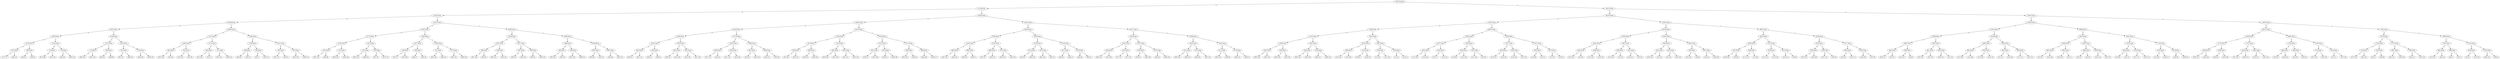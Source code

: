 // Huffman Tree
digraph {
	1604153463040 [label="1055736:None"]
	1604153473216 [label="511558:None"]
	1604153463040 -> 1604153473216 [label=0]
	1604153466304 [label="252534:None"]
	1604153473216 -> 1604153466304 [label=0]
	1604153467072 [label="125009:None"]
	1604153466304 -> 1604153467072 [label=0]
	1604153458032 [label="62025:None"]
	1604153467072 -> 1604153458032 [label=0]
	1603872082448 [label="30816:None"]
	1604153458032 -> 1603872082448 [label=0]
	1604153404032 [label="15302:None"]
	1603872082448 -> 1604153404032 [label=0]
	1604153395968 [label="7613:None"]
	1604153404032 -> 1604153395968 [label=0]
	1604153457888 [label="3772:177"]
	1604153395968 -> 1604153457888 [label=0]
	1604153395872 [label="3841:25"]
	1604153395968 -> 1604153395872 [label=1]
	1604153397888 [label="7689:None"]
	1604153404032 -> 1604153397888 [label=1]
	1604153403936 [label="3843:67"]
	1604153397888 -> 1604153403936 [label=0]
	1604153397792 [label="3846:35"]
	1604153397888 -> 1604153397792 [label=1]
	1604153404416 [label="15514:None"]
	1603872082448 -> 1604153404416 [label=1]
	1604153447040 [label="7749:None"]
	1604153404416 -> 1604153447040 [label=0]
	1604153461600 [label="3873:196"]
	1604153447040 -> 1604153461600 [label=0]
	1604153446944 [label="3876:120"]
	1604153447040 -> 1604153446944 [label=1]
	1604153450880 [label="7765:None"]
	1604153404416 -> 1604153450880 [label=1]
	1604153404320 [label="3881:69"]
	1604153450880 -> 1604153404320 [label=0]
	1604153450784 [label="3884:140"]
	1604153450880 -> 1604153450784 [label=1]
	1604153443584 [label="31209:None"]
	1604153458032 -> 1604153443584 [label=1]
	1604153401536 [label="15576:None"]
	1604153443584 -> 1604153401536 [label=0]
	1604153450688 [label="7776:None"]
	1604153401536 -> 1604153450688 [label=0]
	1604153443488 [label="3885:102"]
	1604153450688 -> 1604153443488 [label=0]
	1604153450592 [label="3891:139"]
	1604153450688 -> 1604153450592 [label=1]
	1604153443008 [label="7800:None"]
	1604153401536 -> 1604153443008 [label=1]
	1604153401440 [label="3894:54"]
	1604153443008 -> 1604153401440 [label=0]
	1604153442912 [label="3906:99"]
	1604153443008 -> 1604153442912 [label=1]
	1604153398656 [label="15633:None"]
	1604153443584 -> 1604153398656 [label=1]
	1604153451840 [label="7815:None"]
	1604153398656 -> 1604153451840 [label=0]
	1604153398560 [label="3907:39"]
	1604153451840 -> 1604153398560 [label=0]
	1604153451744 [label="3908:145"]
	1604153451840 -> 1604153451744 [label=1]
	1604153444736 [label="7818:None"]
	1604153398656 -> 1604153444736 [label=1]
	1604153444640 [label="3909:108"]
	1604153444736 -> 1604153444640 [label=0]
	1604153467744 [label="3909:228"]
	1604153444736 -> 1604153467744 [label=1]
	1604153461936 [label="62984:None"]
	1604153467072 -> 1604153461936 [label=1]
	1604153463232 [label="31379:None"]
	1604153461936 -> 1604153463232 [label=0]
	1604153453952 [label="15665:None"]
	1604153463232 -> 1604153453952 [label=0]
	1604153400576 [label="7824:None"]
	1604153453952 -> 1604153400576 [label=0]
	1604153453856 [label="3910:156"]
	1604153400576 -> 1604153453856 [label=0]
	1604153400480 [label="3914:49"]
	1604153400576 -> 1604153400480 [label=1]
	1604153408256 [label="7841:None"]
	1604153453952 -> 1604153408256 [label=1]
	1604153466976 [label="3920:224"]
	1604153408256 -> 1604153466976 [label=0]
	1604153408160 [label="3921:89"]
	1604153408256 -> 1604153408160 [label=1]
	1604153451264 [label="15714:None"]
	1604153463232 -> 1604153451264 [label=1]
	1604153404992 [label="7843:None"]
	1604153451264 -> 1604153404992 [label=0]
	1604153463136 [label="3921:204"]
	1604153404992 -> 1604153463136 [label=0]
	1604153404896 [label="3922:72"]
	1604153404992 -> 1604153404896 [label=1]
	1604153449728 [label="7871:None"]
	1604153451264 -> 1604153449728 [label=1]
	1604153451168 [label="3935:142"]
	1604153449728 -> 1604153451168 [label=0]
	1604153449632 [label="3936:134"]
	1604153449728 -> 1604153449632 [label=1]
	1604153407152 [label="31605:None"]
	1604153461936 -> 1604153407152 [label=1]
	1604153394096 [label="15788:None"]
	1604153407152 -> 1604153394096 [label=0]
	1604153405184 [label="7888:None"]
	1604153394096 -> 1604153405184 [label=0]
	1604153407008 [label="3943:83"]
	1604153405184 -> 1604153407008 [label=0]
	1604153405088 [label="3945:73"]
	1604153405184 -> 1604153405088 [label=1]
	1604153457024 [label="7900:None"]
	1604153394096 -> 1604153457024 [label=1]
	1604153394048 [label="3950:7"]
	1604153457024 -> 1604153394048 [label=0]
	1604153456928 [label="3950:172"]
	1604153457024 -> 1604153456928 [label=1]
	1604153445696 [label="15817:None"]
	1604153407152 -> 1604153445696 [label=1]
	1604153400960 [label="7905:None"]
	1604153445696 -> 1604153400960 [label=0]
	1604153445600 [label="3952:113"]
	1604153400960 -> 1604153445600 [label=0]
	1604153400864 [label="3953:51"]
	1604153400960 -> 1604153400864 [label=1]
	1604153450496 [label="7912:None"]
	1604153445696 -> 1604153450496 [label=1]
	1604153450400 [label="3953:138"]
	1604153450496 -> 1604153450400 [label=0]
	1604153461792 [label="3959:197"]
	1604153450496 -> 1604153461792 [label=1]
	1604153470528 [label="127525:None"]
	1604153466304 -> 1604153470528 [label=1]
	1604153469376 [label="63585:None"]
	1604153470528 -> 1604153469376 [label=0]
	1604153464384 [label="31722:None"]
	1604153469376 -> 1604153464384 [label=0]
	1604153446272 [label="15852:None"]
	1604153464384 -> 1604153446272 [label=0]
	1604153442816 [label="7925:None"]
	1604153446272 -> 1604153442816 [label=0]
	1604153446176 [label="3962:116"]
	1604153442816 -> 1604153446176 [label=0]
	1604153442720 [label="3963:98"]
	1604153442816 -> 1604153442720 [label=1]
	1604153452416 [label="7927:None"]
	1604153446272 -> 1604153452416 [label=1]
	1604153466208 [label="3963:220"]
	1604153452416 -> 1604153466208 [label=0]
	1604153452320 [label="3964:148"]
	1604153452416 -> 1604153452320 [label=1]
	1604153402496 [label="15870:None"]
	1604153464384 -> 1604153402496 [label=1]
	1604153462656 [label="7931:None"]
	1604153402496 -> 1604153462656 [label=0]
	1604153464288 [label="3965:210"]
	1604153462656 -> 1604153464288 [label=0]
	1604153462560 [label="3966:201"]
	1604153462656 -> 1604153462560 [label=1]
	1604153458176 [label="7939:None"]
	1604153402496 -> 1604153458176 [label=1]
	1604153402400 [label="3967:59"]
	1604153458176 -> 1604153402400 [label=0]
	1604153458080 [label="3972:178"]
	1604153458176 -> 1604153458080 [label=1]
	1604153462464 [label="31863:None"]
	1604153469376 -> 1604153462464 [label=1]
	1604153396352 [label="15917:None"]
	1604153462464 -> 1604153396352 [label=0]
	1604153402112 [label="7948:None"]
	1604153396352 -> 1604153402112 [label=0]
	1604153402016 [label="3974:57"]
	1604153402112 -> 1604153402016 [label=0]
	1604153469280 [label="3974:236"]
	1604153402112 -> 1604153469280 [label=1]
	1604153396544 [label="7969:None"]
	1604153396352 -> 1604153396544 [label=1]
	1604153396256 [label="3984:27"]
	1604153396544 -> 1604153396256 [label=0]
	1604153396448 [label="3985:28"]
	1604153396544 -> 1604153396448 [label=1]
	1604153450112 [label="15946:None"]
	1604153462464 -> 1604153450112 [label=1]
	1604153443392 [label="7971:None"]
	1604153450112 -> 1604153443392 [label=0]
	1604153450016 [label="3985:136"]
	1604153443392 -> 1604153450016 [label=0]
	1604153443296 [label="3986:101"]
	1604153443392 -> 1604153443296 [label=1]
	1604153449920 [label="7975:None"]
	1604153450112 -> 1604153449920 [label=1]
	1604153449824 [label="3987:135"]
	1604153449920 -> 1604153449824 [label=0]
	1604153462368 [label="3988:200"]
	1604153449920 -> 1604153462368 [label=1]
	1604153467456 [label="63940:None"]
	1604153470528 -> 1604153467456 [label=1]
	1604153465584 [label="31944:None"]
	1604153467456 -> 1604153465584 [label=0]
	1604153446656 [label="15967:None"]
	1604153465584 -> 1604153446656 [label=0]
	1604153402304 [label="7983:None"]
	1604153446656 -> 1604153402304 [label=0]
	1604153446560 [label="3991:118"]
	1604153402304 -> 1604153446560 [label=0]
	1604153402208 [label="3992:58"]
	1604153402304 -> 1604153402208 [label=1]
	1604153453184 [label="7984:None"]
	1604153446656 -> 1604153453184 [label=1]
	1604153453088 [label="3992:152"]
	1604153453184 -> 1604153453088 [label=0]
	1604153470432 [label="3992:242"]
	1604153453184 -> 1604153470432 [label=1]
	1604153406720 [label="15977:None"]
	1604153465584 -> 1604153406720 [label=1]
	1604153394960 [label="7987:None"]
	1604153406720 -> 1604153394960 [label=0]
	1604153394912 [label="3993:16"]
	1604153394960 -> 1604153394912 [label=0]
	1604153465440 [label="3994:216"]
	1604153394960 -> 1604153465440 [label=1]
	1604153455104 [label="7990:None"]
	1604153406720 -> 1604153455104 [label=1]
	1604153406624 [label="3995:81"]
	1604153455104 -> 1604153406624 [label=0]
	1604153455008 [label="3995:162"]
	1604153455104 -> 1604153455008 [label=1]
	1604153468608 [label="31996:None"]
	1604153467456 -> 1604153468608 [label=1]
	1604153455296 [label="15988:None"]
	1604153468608 -> 1604153455296 [label=0]
	1604153401920 [label="7992:None"]
	1604153455296 -> 1604153401920 [label=0]
	1604153455200 [label="3995:163"]
	1604153401920 -> 1604153455200 [label=0]
	1604153401824 [label="3997:56"]
	1604153401920 -> 1604153401824 [label=1]
	1604153451072 [label="7996:None"]
	1604153455296 -> 1604153451072 [label=1]
	1604153467360 [label="3997:226"]
	1604153451072 -> 1604153467360 [label=0]
	1604153450976 [label="3999:141"]
	1604153451072 -> 1604153450976 [label=1]
	1604153402688 [label="16008:None"]
	1604153468608 -> 1604153402688 [label=1]
	1604153397696 [label="8001:None"]
	1604153402688 -> 1604153397696 [label=0]
	1604153402592 [label="4000:60"]
	1604153397696 -> 1604153402592 [label=0]
	1604153397600 [label="4001:34"]
	1604153397696 -> 1604153397600 [label=1]
	1604153407680 [label="8007:None"]
	1604153402688 -> 1604153407680 [label=1]
	1604153407584 [label="4002:86"]
	1604153407680 -> 1604153407584 [label=0]
	1604153468512 [label="4005:232"]
	1604153407680 -> 1604153468512 [label=1]
	1604153458816 [label="259024:None"]
	1604153473216 -> 1604153458816 [label=1]
	1604153468032 [label="128829:None"]
	1604153458816 -> 1604153468032 [label=0]
	1604153470192 [label="64259:None"]
	1604153468032 -> 1604153470192 [label=0]
	1604153459008 [label="32084:None"]
	1604153470192 -> 1604153459008 [label=0]
	1604153395440 [label="16031:None"]
	1604153459008 -> 1604153395440 [label=0]
	1604153447232 [label="8013:None"]
	1604153395440 -> 1604153447232 [label=0]
	1604153394816 [label="4006:15"]
	1604153447232 -> 1604153394816 [label=0]
	1604153447136 [label="4007:121"]
	1604153447232 -> 1604153447136 [label=1]
	1604153399040 [label="8018:None"]
	1604153395440 -> 1604153399040 [label=1]
	1604153395392 [label="4009:21"]
	1604153399040 -> 1604153395392 [label=0]
	1604153398944 [label="4009:41"]
	1604153399040 -> 1604153398944 [label=1]
	1604153406144 [label="16053:None"]
	1604153459008 -> 1604153406144 [label=1]
	1604153455488 [label="8022:None"]
	1604153406144 -> 1604153455488 [label=0]
	1604153406048 [label="4009:78"]
	1604153455488 -> 1604153406048 [label=0]
	1604153455392 [label="4013:164"]
	1604153455488 -> 1604153455392 [label=1]
	1604153444352 [label="8031:None"]
	1604153406144 -> 1604153444352 [label=1]
	1604153458912 [label="4014:182"]
	1604153444352 -> 1604153458912 [label=0]
	1604153444256 [label="4017:106"]
	1604153444352 -> 1604153444256 [label=1]
	1604153464576 [label="32175:None"]
	1604153470192 -> 1604153464576 [label=1]
	1604153445552 [label="16079:None"]
	1604153464576 -> 1604153445552 [label=0]
	1604153394768 [label="8036:None"]
	1604153445552 -> 1604153394768 [label=0]
	1604153445408 [label="4017:112"]
	1604153394768 -> 1604153445408 [label=0]
	1604153394720 [label="4019:14"]
	1604153394768 -> 1604153394720 [label=1]
	1604153445888 [label="8043:None"]
	1604153445552 -> 1604153445888 [label=1]
	1604153445792 [label="4021:114"]
	1604153445888 -> 1604153445792 [label=0]
	1604153470048 [label="4022:240"]
	1604153445888 -> 1604153470048 [label=1]
	1604153403072 [label="16096:None"]
	1604153464576 -> 1604153403072 [label=1]
	1604153458368 [label="8047:None"]
	1604153403072 -> 1604153458368 [label=0]
	1604153402976 [label="4023:62"]
	1604153458368 -> 1604153402976 [label=0]
	1604153458272 [label="4024:179"]
	1604153458368 -> 1604153458272 [label=1]
	1604153408448 [label="8049:None"]
	1604153403072 -> 1604153408448 [label=1]
	1604153464480 [label="4024:211"]
	1604153408448 -> 1604153464480 [label=0]
	1604153408352 [label="4025:90"]
	1604153408448 -> 1604153408352 [label=1]
	1604153460160 [label="64570:None"]
	1604153468032 -> 1604153460160 [label=1]
	1604153399808 [label="32244:None"]
	1604153460160 -> 1604153399808 [label=0]
	1604153404608 [label="16116:None"]
	1604153399808 -> 1604153404608 [label=0]
	1604153452224 [label="8056:None"]
	1604153404608 -> 1604153452224 [label=0]
	1604153399712 [label="4027:45"]
	1604153452224 -> 1604153399712 [label=0]
	1604153452128 [label="4029:147"]
	1604153452224 -> 1604153452128 [label=1]
	1604153452032 [label="8060:None"]
	1604153404608 -> 1604153452032 [label=1]
	1604153404512 [label="4030:70"]
	1604153452032 -> 1604153404512 [label=0]
	1604153451936 [label="4030:146"]
	1604153452032 -> 1604153451936 [label=1]
	1604153454144 [label="16128:None"]
	1604153399808 -> 1604153454144 [label=1]
	1604153443200 [label="8061:None"]
	1604153454144 -> 1604153443200 [label=0]
	1604153467936 [label="4030:229"]
	1604153443200 -> 1604153467936 [label=0]
	1604153443104 [label="4031:100"]
	1604153443200 -> 1604153443104 [label=1]
	1604153443968 [label="8067:None"]
	1604153454144 -> 1604153443968 [label=1]
	1604153454048 [label="4032:157"]
	1604153443968 -> 1604153454048 [label=0]
	1604153443872 [label="4035:104"]
	1604153443968 -> 1604153443872 [label=1]
	1604153465728 [label="32326:None"]
	1604153460160 -> 1604153465728 [label=1]
	1604153462080 [label="16152:None"]
	1604153465728 -> 1604153462080 [label=0]
	1604153405568 [label="8073:None"]
	1604153462080 -> 1604153405568 [label=0]
	1604153405472 [label="4036:75"]
	1604153405568 -> 1604153405472 [label=0]
	1604153460064 [label="4037:188"]
	1604153405568 -> 1604153460064 [label=1]
	1604153397312 [label="8079:None"]
	1604153462080 -> 1604153397312 [label=1]
	1604153397216 [label="4039:32"]
	1604153397312 -> 1604153397216 [label=0]
	1604153461984 [label="4040:198"]
	1604153397312 -> 1604153461984 [label=1]
	1604153455872 [label="16174:None"]
	1604153465728 -> 1604153455872 [label=1]
	1604153396928 [label="8086:None"]
	1604153455872 -> 1604153396928 [label=0]
	1604153455776 [label="4042:166"]
	1604153396928 -> 1604153455776 [label=0]
	1604153396832 [label="4044:30"]
	1604153396928 -> 1604153396832 [label=1]
	1604153456256 [label="8088:None"]
	1604153455872 -> 1604153456256 [label=1]
	1604153456160 [label="4044:168"]
	1604153456256 -> 1604153456160 [label=0]
	1604153465632 [label="4044:217"]
	1604153456256 -> 1604153465632 [label=1]
	1604153465152 [label="130195:None"]
	1604153458816 -> 1604153465152 [label=1]
	1604153468224 [label="64878:None"]
	1604153465152 -> 1604153468224 [label=0]
	1604153467264 [label="32384:None"]
	1604153468224 -> 1604153467264 [label=0]
	1604153396736 [label="16182:None"]
	1604153467264 -> 1604153396736 [label=0]
	1604153452800 [label="8090:None"]
	1604153396736 -> 1604153452800 [label=0]
	1604153452704 [label="4045:150"]
	1604153452800 -> 1604153452704 [label=0]
	1604153458656 [label="4045:181"]
	1604153452800 -> 1604153458656 [label=1]
	1604153404800 [label="8092:None"]
	1604153396736 -> 1604153404800 [label=1]
	1604153396640 [label="4046:29"]
	1604153404800 -> 1604153396640 [label=0]
	1604153404704 [label="4046:71"]
	1604153404800 -> 1604153404704 [label=1]
	1604153400768 [label="16202:None"]
	1604153467264 -> 1604153400768 [label=1]
	1604153456064 [label="8095:None"]
	1604153400768 -> 1604153456064 [label=0]
	1604153400672 [label="4047:50"]
	1604153456064 -> 1604153400672 [label=0]
	1604153455968 [label="4048:167"]
	1604153456064 -> 1604153455968 [label=1]
	1604153443776 [label="8107:None"]
	1604153400768 -> 1604153443776 [label=1]
	1604153467168 [label="4053:225"]
	1604153443776 -> 1604153467168 [label=0]
	1604153443680 [label="4054:103"]
	1604153443776 -> 1604153443680 [label=1]
	1604153402928 [label="32494:None"]
	1604153468224 -> 1604153402928 [label=1]
	1604153444208 [label="16238:None"]
	1604153402928 -> 1604153444208 [label=0]
	1604153406912 [label="8115:None"]
	1604153444208 -> 1604153406912 [label=0]
	1604153406816 [label="4055:82"]
	1604153406912 -> 1604153406816 [label=0]
	1604153468128 [label="4060:230"]
	1604153406912 -> 1604153468128 [label=1]
	1604153395632 [label="8123:None"]
	1604153444208 -> 1604153395632 [label=1]
	1604153444064 [label="4061:105"]
	1604153395632 -> 1604153444064 [label=0]
	1604153395584 [label="4062:23"]
	1604153395632 -> 1604153395584 [label=1]
	1604153400000 [label="16256:None"]
	1604153402928 -> 1604153400000 [label=1]
	1604153394672 [label="8127:None"]
	1604153400000 -> 1604153394672 [label=0]
	1604153402784 [label="4063:61"]
	1604153394672 -> 1604153402784 [label=0]
	1604153394624 [label="4064:13"]
	1604153394672 -> 1604153394624 [label=1]
	1604153401728 [label="8129:None"]
	1604153400000 -> 1604153401728 [label=1]
	1604153399904 [label="4064:46"]
	1604153401728 -> 1604153399904 [label=0]
	1604153401632 [label="4065:55"]
	1604153401728 -> 1604153401632 [label=1]
	1604153460928 [label="65317:None"]
	1604153465152 -> 1604153460928 [label=1]
	1604153397504 [label="32619:None"]
	1604153460928 -> 1604153397504 [label=0]
	1604153405760 [label="16292:None"]
	1604153397504 -> 1604153405760 [label=0]
	1604153458560 [label="8138:None"]
	1604153405760 -> 1604153458560 [label=0]
	1604153465056 [label="4065:214"]
	1604153458560 -> 1604153465056 [label=0]
	1604153458464 [label="4073:180"]
	1604153458560 -> 1604153458464 [label=1]
	1604153453568 [label="8154:None"]
	1604153405760 -> 1604153453568 [label=1]
	1604153405664 [label="4077:76"]
	1604153453568 -> 1604153405664 [label=0]
	1604153453472 [label="4077:154"]
	1604153453568 -> 1604153453472 [label=1]
	1604153399424 [label="16327:None"]
	1604153397504 -> 1604153399424 [label=1]
	1604153456448 [label="8160:None"]
	1604153399424 -> 1604153456448 [label=0]
	1604153397408 [label="4079:33"]
	1604153456448 -> 1604153397408 [label=0]
	1604153456352 [label="4081:169"]
	1604153456448 -> 1604153456352 [label=1]
	1604153454336 [label="8167:None"]
	1604153399424 -> 1604153454336 [label=1]
	1604153399328 [label="4083:43"]
	1604153454336 -> 1604153399328 [label=0]
	1604153454240 [label="4084:158"]
	1604153454336 -> 1604153454240 [label=1]
	1604153468800 [label="32698:None"]
	1604153460928 -> 1604153468800 [label=1]
	1604153462848 [label="16344:None"]
	1604153468800 -> 1604153462848 [label=0]
	1604153449344 [label="8171:None"]
	1604153462848 -> 1604153449344 [label=0]
	1604153460832 [label="4085:192"]
	1604153449344 -> 1604153460832 [label=0]
	1604153449248 [label="4086:132"]
	1604153449344 -> 1604153449248 [label=1]
	1604153461504 [label="8173:None"]
	1604153462848 -> 1604153461504 [label=1]
	1604153462752 [label="4086:202"]
	1604153461504 -> 1604153462752 [label=0]
	1604153461408 [label="4087:195"]
	1604153461504 -> 1604153461408 [label=1]
	1604153449152 [label="16354:None"]
	1604153468800 -> 1604153449152 [label=1]
	1604153398464 [label="8175:None"]
	1604153449152 -> 1604153398464 [label=0]
	1604153468704 [label="4087:233"]
	1604153398464 -> 1604153468704 [label=0]
	1604153398368 [label="4088:38"]
	1604153398464 -> 1604153398368 [label=1]
	1604153405376 [label="8179:None"]
	1604153449152 -> 1604153405376 [label=1]
	1604153449056 [label="4089:131"]
	1604153405376 -> 1604153449056 [label=0]
	1604153405280 [label="4090:74"]
	1604153405376 -> 1604153405280 [label=1]
	1604153469616 [label="544178:None"]
	1604153463040 -> 1604153469616 [label=1]
	1604153464768 [label="265105:None"]
	1604153469616 -> 1604153464768 [label=0]
	1604153470912 [label="131655:None"]
	1604153464768 -> 1604153470912 [label=0]
	1604153464192 [label="65620:None"]
	1604153470912 -> 1604153464192 [label=0]
	1604153462272 [label="32747:None"]
	1604153464192 -> 1604153462272 [label=0]
	1604153452608 [label="16365:None"]
	1604153462272 -> 1604153452608 [label=0]
	1604153453376 [label="8181:None"]
	1604153452608 -> 1604153453376 [label=0]
	1604153452512 [label="4090:149"]
	1604153453376 -> 1604153452512 [label=0]
	1604153453280 [label="4091:153"]
	1604153453376 -> 1604153453280 [label=1]
	1604153444928 [label="8184:None"]
	1604153452608 -> 1604153444928 [label=1]
	1604153444832 [label="4092:109"]
	1604153444928 -> 1604153444832 [label=0]
	1604153462944 [label="4092:203"]
	1604153444928 -> 1604153462944 [label=1]
	1604153450304 [label="16382:None"]
	1604153462272 -> 1604153450304 [label=1]
	1604153453760 [label="8190:None"]
	1604153450304 -> 1604153453760 [label=0]
	1604153453664 [label="4095:155"]
	1604153453760 -> 1604153453664 [label=0]
	1604153462176 [label="4095:199"]
	1604153453760 -> 1604153462176 [label=1]
	1604153451456 [label="8192:None"]
	1604153450304 -> 1604153451456 [label=1]
	1604153450208 [label="4096:137"]
	1604153451456 -> 1604153450208 [label=0]
	1604153451360 [label="4096:143"]
	1604153451456 -> 1604153451360 [label=1]
	1604153473408 [label="32873:None"]
	1604153464192 -> 1604153473408 [label=1]
	1604153397120 [label="16420:None"]
	1604153473408 -> 1604153397120 [label=0]
	1604153447808 [label="8206:None"]
	1604153397120 -> 1604153447808 [label=0]
	1604153447712 [label="4103:124"]
	1604153447808 -> 1604153447712 [label=0]
	1604153464096 [label="4103:209"]
	1604153447808 -> 1604153464096 [label=1]
	1604153444544 [label="8214:None"]
	1604153397120 -> 1604153444544 [label=1]
	1604153397024 [label="4106:31"]
	1604153444544 -> 1604153397024 [label=0]
	1604153444448 [label="4108:107"]
	1604153444544 -> 1604153444448 [label=1]
	1604153408832 [label="16453:None"]
	1604153473408 -> 1604153408832 [label=1]
	1604153451648 [label="8224:None"]
	1604153408832 -> 1604153451648 [label=0]
	1604153408736 [label="4112:92"]
	1604153451648 -> 1604153408736 [label=0]
	1604153451552 [label="4112:144"]
	1604153451648 -> 1604153451552 [label=1]
	1604153394576 [label="8229:None"]
	1604153408832 -> 1604153394576 [label=1]
	1604153393712 [label="4113:3"]
	1604153394576 -> 1604153393712 [label=0]
	1604153394528 [label="4116:12"]
	1604153394576 -> 1604153394528 [label=1]
	1604153459392 [label="66035:None"]
	1604153470912 -> 1604153459392 [label=1]
	1604153459776 [label="32981:None"]
	1604153459392 -> 1604153459776 [label=0]
	1604153466112 [label="16477:None"]
	1604153459776 -> 1604153466112 [label=0]
	1604153468992 [label="8235:None"]
	1604153466112 -> 1604153468992 [label=0]
	1604153470816 [label="4117:244"]
	1604153468992 -> 1604153470816 [label=0]
	1604153468896 [label="4118:234"]
	1604153468992 -> 1604153468896 [label=1]
	1604153405952 [label="8242:None"]
	1604153466112 -> 1604153405952 [label=1]
	1604153405856 [label="4119:77"]
	1604153405952 -> 1604153405856 [label=0]
	1604153466016 [label="4123:219"]
	1604153405952 -> 1604153466016 [label=1]
	1604153459584 [label="16504:None"]
	1604153459776 -> 1604153459584 [label=1]
	1604153398080 [label="8249:None"]
	1604153459584 -> 1604153398080 [label=0]
	1604153397984 [label="4124:36"]
	1604153398080 -> 1604153397984 [label=0]
	1604153459680 [label="4125:186"]
	1604153398080 -> 1604153459680 [label=1]
	1604153408640 [label="8255:None"]
	1604153459584 -> 1604153408640 [label=1]
	1604153459488 [label="4127:185"]
	1604153408640 -> 1604153459488 [label=0]
	1604153408544 [label="4128:91"]
	1604153408640 -> 1604153408544 [label=1]
	1604153408064 [label="33054:None"]
	1604153459392 -> 1604153408064 [label=1]
	1604153461120 [label="16517:None"]
	1604153408064 -> 1604153461120 [label=0]
	1604153457216 [label="8256:None"]
	1604153461120 -> 1604153457216 [label=0]
	1604153457120 [label="4128:173"]
	1604153457216 -> 1604153457120 [label=0]
	1604153459296 [label="4128:184"]
	1604153457216 -> 1604153459296 [label=1]
	1604153454912 [label="8261:None"]
	1604153461120 -> 1604153454912 [label=1]
	1604153461024 [label="4130:193"]
	1604153454912 -> 1604153461024 [label=0]
	1604153454816 [label="4131:161"]
	1604153454912 -> 1604153454816 [label=1]
	1604153406336 [label="16537:None"]
	1604153408064 -> 1604153406336 [label=1]
	1604153398272 [label="8265:None"]
	1604153406336 -> 1604153398272 [label=0]
	1604153407968 [label="4132:88"]
	1604153398272 -> 1604153407968 [label=0]
	1604153398176 [label="4133:37"]
	1604153398272 -> 1604153398176 [label=1]
	1604153399232 [label="8272:None"]
	1604153406336 -> 1604153399232 [label=1]
	1604153406240 [label="4133:79"]
	1604153399232 -> 1604153406240 [label=0]
	1604153399136 [label="4139:42"]
	1604153399232 -> 1604153399136 [label=1]
	1604153461312 [label="133450:None"]
	1604153464768 -> 1604153461312 [label=1]
	1604153459248 [label="66503:None"]
	1604153461312 -> 1604153459248 [label=0]
	1604153465920 [label="33202:None"]
	1604153459248 -> 1604153465920 [label=0]
	1604153448960 [label="16581:None"]
	1604153465920 -> 1604153448960 [label=0]
	1604153404224 [label="8285:None"]
	1604153448960 -> 1604153404224 [label=0]
	1604153464672 [label="4140:212"]
	1604153404224 -> 1604153464672 [label=0]
	1604153404128 [label="4145:68"]
	1604153404224 -> 1604153404128 [label=1]
	1604153448768 [label="8296:None"]
	1604153448960 -> 1604153448768 [label=1]
	1604153448864 [label="4147:130"]
	1604153448768 -> 1604153448864 [label=0]
	1604153448672 [label="4149:129"]
	1604153448768 -> 1604153448672 [label=1]
	1604153466496 [label="16621:None"]
	1604153465920 -> 1604153466496 [label=1]
	1604153401152 [label="8306:None"]
	1604153466496 -> 1604153401152 [label=0]
	1604153465824 [label="4152:218"]
	1604153401152 -> 1604153465824 [label=0]
	1604153401056 [label="4154:52"]
	1604153401152 -> 1604153401056 [label=1]
	1604153395776 [label="8315:None"]
	1604153466496 -> 1604153395776 [label=1]
	1604153466400 [label="4156:221"]
	1604153395776 -> 1604153466400 [label=0]
	1604153395680 [label="4159:24"]
	1604153395776 -> 1604153395680 [label=1]
	1604153463472 [label="33301:None"]
	1604153459248 -> 1604153463472 [label=1]
	1604153445168 [label="16644:None"]
	1604153463472 -> 1604153445168 [label=0]
	1604153395152 [label="8321:None"]
	1604153445168 -> 1604153395152 [label=0]
	1604153445024 [label="4160:110"]
	1604153395152 -> 1604153445024 [label=0]
	1604153395104 [label="4161:18"]
	1604153395152 -> 1604153395104 [label=1]
	1604153409216 [label="8323:None"]
	1604153445168 -> 1604153409216 [label=1]
	1604153409120 [label="4161:94"]
	1604153409216 -> 1604153409120 [label=0]
	1604153459104 [label="4162:183"]
	1604153409216 -> 1604153459104 [label=1]
	1604153395248 [label="16657:None"]
	1604153463472 -> 1604153395248 [label=1]
	1604153394288 [label="8326:None"]
	1604153395248 -> 1604153394288 [label=0]
	1604153463328 [label="4162:205"]
	1604153394288 -> 1604153463328 [label=0]
	1604153394240 [label="4164:9"]
	1604153394288 -> 1604153394240 [label=1]
	1604153455680 [label="8331:None"]
	1604153395248 -> 1604153455680 [label=1]
	1604153395200 [label="4165:19"]
	1604153455680 -> 1604153395200 [label=0]
	1604153455584 [label="4166:165"]
	1604153455680 -> 1604153455584 [label=1]
	1604153464000 [label="66947:None"]
	1604153461312 -> 1604153464000 [label=1]
	1604153470720 [label="33407:None"]
	1604153464000 -> 1604153470720 [label=0]
	1604153457408 [label="16683:None"]
	1604153470720 -> 1604153457408 [label=0]
	1604153409024 [label="8337:None"]
	1604153457408 -> 1604153409024 [label=0]
	1604153461216 [label="4168:194"]
	1604153409024 -> 1604153461216 [label=0]
	1604153408928 [label="4169:93"]
	1604153409024 -> 1604153408928 [label=1]
	1604153407296 [label="8346:None"]
	1604153457408 -> 1604153407296 [label=1]
	1604153457312 [label="4172:174"]
	1604153407296 -> 1604153457312 [label=0]
	1604153407200 [label="4174:84"]
	1604153407296 -> 1604153407200 [label=1]
	1604153447664 [label="16724:None"]
	1604153470720 -> 1604153447664 [label=1]
	1604153452992 [label="8350:None"]
	1604153447664 -> 1604153452992 [label=0]
	1604153452896 [label="4174:151"]
	1604153452992 -> 1604153452896 [label=0]
	1604153470624 [label="4176:243"]
	1604153452992 -> 1604153470624 [label=1]
	1604153394000 [label="8374:None"]
	1604153447664 -> 1604153394000 [label=1]
	1604153447520 [label="4185:123"]
	1604153394000 -> 1604153447520 [label=0]
	1604153393952 [label="4189:6"]
	1604153394000 -> 1604153393952 [label=1]
	1604153463616 [label="33540:None"]
	1604153464000 -> 1604153463616 [label=1]
	1604153456640 [label="16763:None"]
	1604153463616 -> 1604153456640 [label=0]
	1604153457792 [label="8380:None"]
	1604153456640 -> 1604153457792 [label=0]
	1604153457696 [label="4190:176"]
	1604153457792 -> 1604153457696 [label=0]
	1604153463904 [label="4190:208"]
	1604153457792 -> 1604153463904 [label=1]
	1604153403840 [label="8383:None"]
	1604153456640 -> 1604153403840 [label=1]
	1604153456544 [label="4191:170"]
	1604153403840 -> 1604153456544 [label=0]
	1604153403744 [label="4192:66"]
	1604153403840 -> 1604153403744 [label=1]
	1604153396160 [label="16777:None"]
	1604153463616 -> 1604153396160 [label=1]
	1604153446080 [label="8386:None"]
	1604153396160 -> 1604153446080 [label=0]
	1604153396064 [label="4193:26"]
	1604153446080 -> 1604153396064 [label=0]
	1604153445984 [label="4193:115"]
	1604153446080 -> 1604153445984 [label=1]
	1604153442432 [label="8391:None"]
	1604153396160 -> 1604153442432 [label=1]
	1604153463520 [label="4194:206"]
	1604153442432 -> 1604153463520 [label=0]
	1604153409504 [label="4197:96"]
	1604153442432 -> 1604153409504 [label=1]
	1604153460352 [label="279073:None"]
	1604153469616 -> 1604153460352 [label=1]
	1604153460544 [label="135494:None"]
	1604153460352 -> 1604153460544 [label=0]
	1604153471296 [label="67405:None"]
	1604153460544 -> 1604153471296 [label=0]
	1604153459968 [label="33639:None"]
	1604153471296 -> 1604153459968 [label=0]
	1604153446464 [label="16807:None"]
	1604153459968 -> 1604153446464 [label=0]
	1604153442624 [label="8401:None"]
	1604153446464 -> 1604153442624 [label=0]
	1604153446368 [label="4200:117"]
	1604153442624 -> 1604153446368 [label=0]
	1604153442528 [label="4201:97"]
	1604153442624 -> 1604153442528 [label=1]
	1604153394192 [label="8406:None"]
	1604153446464 -> 1604153394192 [label=1]
	1604153469472 [label="4201:237"]
	1604153394192 -> 1604153469472 [label=0]
	1604153394144 [label="4205:8"]
	1604153394192 -> 1604153394144 [label=1]
	1604153446848 [label="16832:None"]
	1604153459968 -> 1604153446848 [label=1]
	1604153463808 [label="8412:None"]
	1604153446848 -> 1604153463808 [label=0]
	1604153459872 [label="4205:187"]
	1604153463808 -> 1604153459872 [label=0]
	1604153463712 [label="4207:207"]
	1604153463808 -> 1604153463712 [label=1]
	1604153399616 [label="8420:None"]
	1604153446848 -> 1604153399616 [label=1]
	1604153446752 [label="4209:119"]
	1604153399616 -> 1604153446752 [label=0]
	1604153399520 [label="4211:44"]
	1604153399616 -> 1604153399520 [label=1]
	1604153471872 [label="33766:None"]
	1604153471296 -> 1604153471872 [label=1]
	1604153469760 [label="16863:None"]
	1604153471872 -> 1604153469760 [label=0]
	1604153471680 [label="8424:None"]
	1604153469760 -> 1604153471680 [label=0]
	1604153471200 [label="4212:246"]
	1604153471680 -> 1604153471200 [label=0]
	1604153471584 [label="4212:248"]
	1604153471680 -> 1604153471584 [label=1]
	1604153448576 [label="8439:None"]
	1604153469760 -> 1604153448576 [label=1]
	1604153469664 [label="4219:238"]
	1604153448576 -> 1604153469664 [label=0]
	1604153448480 [label="4220:128"]
	1604153448576 -> 1604153448480 [label=1]
	1604153466688 [label="16903:None"]
	1604153471872 -> 1604153466688 [label=1]
	1604153401344 [label="8445:None"]
	1604153466688 -> 1604153401344 [label=0]
	1604153401248 [label="4221:53"]
	1604153401344 -> 1604153401248 [label=0]
	1604153471776 [label="4224:249"]
	1604153401344 -> 1604153471776 [label=1]
	1604153445312 [label="8458:None"]
	1604153466688 -> 1604153445312 [label=1]
	1604153445216 [label="4227:111"]
	1604153445312 -> 1604153445216 [label=0]
	1604153466592 [label="4231:222"]
	1604153445312 -> 1604153466592 [label=1]
	1604153464960 [label="68089:None"]
	1604153460544 -> 1604153464960 [label=1]
	1604153468464 [label="33922:None"]
	1604153464960 -> 1604153468464 [label=0]
	1604153448240 [label="16948:None"]
	1604153468464 -> 1604153448240 [label=0]
	1604153407488 [label="8467:None"]
	1604153448240 -> 1604153407488 [label=0]
	1604153407392 [label="4232:85"]
	1604153407488 -> 1604153407392 [label=0]
	1604153460448 [label="4235:190"]
	1604153407488 -> 1604153460448 [label=1]
	1604153395056 [label="8481:None"]
	1604153448240 -> 1604153395056 [label=1]
	1604153448096 [label="4240:126"]
	1604153395056 -> 1604153448096 [label=0]
	1604153395008 [label="4241:17"]
	1604153395056 -> 1604153395008 [label=1]
	1604153395536 [label="16974:None"]
	1604153468464 -> 1604153395536 [label=1]
	1604153407872 [label="8484:None"]
	1604153395536 -> 1604153407872 [label=0]
	1604153395488 [label="4242:22"]
	1604153407872 -> 1604153395488 [label=0]
	1604153407776 [label="4242:87"]
	1604153407872 -> 1604153407776 [label=1]
	1604153448000 [label="8490:None"]
	1604153395536 -> 1604153448000 [label=1]
	1604153447904 [label="4243:125"]
	1604153448000 -> 1604153447904 [label=0]
	1604153468320 [label="4247:231"]
	1604153448000 -> 1604153468320 [label=1]
	1604153467648 [label="34167:None"]
	1604153464960 -> 1604153467648 [label=1]
	1604153403648 [label="17033:None"]
	1604153467648 -> 1604153403648 [label=0]
	1604153400192 [label="8509:None"]
	1604153403648 -> 1604153400192 [label=0]
	1604153403552 [label="4252:65"]
	1604153400192 -> 1604153403552 [label=0]
	1604153400096 [label="4257:47"]
	1604153400192 -> 1604153400096 [label=1]
	1604153456832 [label="8524:None"]
	1604153403648 -> 1604153456832 [label=1]
	1604153456736 [label="4257:171"]
	1604153456832 -> 1604153456736 [label=0]
	1604153464864 [label="4267:213"]
	1604153456832 -> 1604153464864 [label=1]
	1604153471488 [label="17134:None"]
	1604153467648 -> 1604153471488 [label=1]
	1604153400384 [label="8556:None"]
	1604153471488 -> 1604153400384 [label=0]
	1604153400288 [label="4274:48"]
	1604153400384 -> 1604153400288 [label=0]
	1604153467552 [label="4282:227"]
	1604153400384 -> 1604153467552 [label=1]
	1604153409408 [label="8578:None"]
	1604153471488 -> 1604153409408 [label=1]
	1604153409312 [label="4289:95"]
	1604153409408 -> 1604153409312 [label=0]
	1604153471392 [label="4289:247"]
	1604153409408 -> 1604153471392 [label=1]
	1604153460736 [label="143579:None"]
	1604153460352 -> 1604153460736 [label=1]
	1604153472496 [label="69237:None"]
	1604153460736 -> 1604153472496 [label=0]
	1604153471104 [label="34436:None"]
	1604153472496 -> 1604153471104 [label=0]
	1604153447424 [label="17179:None"]
	1604153471104 -> 1604153447424 [label=0]
	1604153454528 [label="8580:None"]
	1604153447424 -> 1604153454528 [label=0]
	1604153447328 [label="4290:122"]
	1604153454528 -> 1604153447328 [label=0]
	1604153454432 [label="4290:159"]
	1604153454528 -> 1604153454432 [label=1]
	1604153403456 [label="8599:None"]
	1604153447424 -> 1604153403456 [label=1]
	1604153403360 [label="4294:64"]
	1604153403456 -> 1604153403360 [label=0]
	1604153460256 [label="4305:189"]
	1604153403456 -> 1604153460256 [label=1]
	1604153465344 [label="17257:None"]
	1604153471104 -> 1604153465344 [label=1]
	1604153457600 [label="8616:None"]
	1604153465344 -> 1604153457600 [label=0]
	1604153471008 [label="4307:245"]
	1604153457600 -> 1604153471008 [label=0]
	1604153457504 [label="4309:175"]
	1604153457600 -> 1604153457504 [label=1]
	1604153470336 [label="8641:None"]
	1604153465344 -> 1604153470336 [label=1]
	1604153465248 [label="4320:215"]
	1604153470336 -> 1604153465248 [label=0]
	1604153470240 [label="4321:241"]
	1604153470336 -> 1604153470240 [label=1]
	1604153469184 [label="34801:None"]
	1604153472496 -> 1604153469184 [label=1]
	1604153398848 [label="17339:None"]
	1604153469184 -> 1604153398848 [label=0]
	1604153394384 [label="8654:None"]
	1604153398848 -> 1604153394384 [label=0]
	1604153394336 [label="4326:10"]
	1604153394384 -> 1604153394336 [label=0]
	1604153472352 [label="4328:252"]
	1604153394384 -> 1604153472352 [label=1]
	1604153403264 [label="8685:None"]
	1604153398848 -> 1604153403264 [label=1]
	1604153398752 [label="4332:40"]
	1604153403264 -> 1604153398752 [label=0]
	1604153403168 [label="4353:63"]
	1604153403264 -> 1604153403168 [label=1]
	1604153394480 [label="17462:None"]
	1604153469184 -> 1604153394480 [label=1]
	1604153472064 [label="8718:None"]
	1604153394480 -> 1604153472064 [label=0]
	1604153469088 [label="4357:235"]
	1604153472064 -> 1604153469088 [label=0]
	1604153471968 [label="4361:250"]
	1604153472064 -> 1604153471968 [label=1]
	1604153454720 [label="8744:None"]
	1604153394480 -> 1604153454720 [label=1]
	1604153394432 [label="4372:11"]
	1604153454720 -> 1604153394432 [label=0]
	1604153454624 [label="4372:160"]
	1604153454720 -> 1604153454624 [label=1]
	1604153472688 [label="74342:None"]
	1604153460736 -> 1604153472688 [label=1]
	1604153472256 [label="35278:None"]
	1604153472688 -> 1604153472256 [label=0]
	1604153393808 [label="17536:None"]
	1604153472256 -> 1604153393808 [label=0]
	1604153449536 [label="8754:None"]
	1604153393808 -> 1604153449536 [label=0]
	1604153449440 [label="4373:133"]
	1604153449536 -> 1604153449440 [label=0]
	1604153460640 [label="4381:191"]
	1604153449536 -> 1604153460640 [label=1]
	1604153406528 [label="8782:None"]
	1604153393808 -> 1604153406528 [label=1]
	1604153393760 [label="4387:4"]
	1604153406528 -> 1604153393760 [label=0]
	1604153406432 [label="4395:80"]
	1604153406528 -> 1604153406432 [label=1]
	1604153466880 [label="17742:None"]
	1604153472256 -> 1604153466880 [label=1]
	1604153469952 [label="8807:None"]
	1604153466880 -> 1604153469952 [label=0]
	1604153472160 [label="4402:251"]
	1604153469952 -> 1604153472160 [label=0]
	1604153469856 [label="4405:239"]
	1604153469952 -> 1604153469856 [label=1]
	1604153448384 [label="8935:None"]
	1604153466880 -> 1604153448384 [label=1]
	1604153448288 [label="4463:127"]
	1604153448384 -> 1604153448288 [label=0]
	1604153466784 [label="4472:223"]
	1604153448384 -> 1604153466784 [label=1]
	1604153472880 [label="39064:None"]
	1604153472688 -> 1604153472880 [label=1]
	1604153474032 [label="17961:None"]
	1604153472880 -> 1604153474032 [label=0]
	1604153395344 [label="8965:None"]
	1604153474032 -> 1604153395344 [label=0]
	1604153472544 [label="4474:253"]
	1604153395344 -> 1604153472544 [label=0]
	1604153395296 [label="4491:20"]
	1604153395344 -> 1604153395296 [label=1]
	1604153393616 [label="8996:None"]
	1604153474032 -> 1604153393616 [label=1]
	1604153393856 [label="4495:5"]
	1604153393616 -> 1604153393856 [label=0]
	1604153245136 [label="4501:2"]
	1604153393616 -> 1604153245136 [label=1]
	1604153473072 [label="21103:None"]
	1604153472880 -> 1604153473072 [label=1]
	1604152272912 [label="9249:None"]
	1604153473072 -> 1604152272912 [label=0]
	1603872147792 [label="4529:1"]
	1604152272912 -> 1603872147792 [label=0]
	1604153472736 [label="4720:254"]
	1604152272912 -> 1604153472736 [label=1]
	1604151371264 [label="11854:None"]
	1604153473072 -> 1604151371264 [label=1]
	1604153472928 [label="4962:255"]
	1604151371264 -> 1604153472928 [label=0]
	1604150905600 [label="6892:0"]
	1604151371264 -> 1604150905600 [label=1]
}

